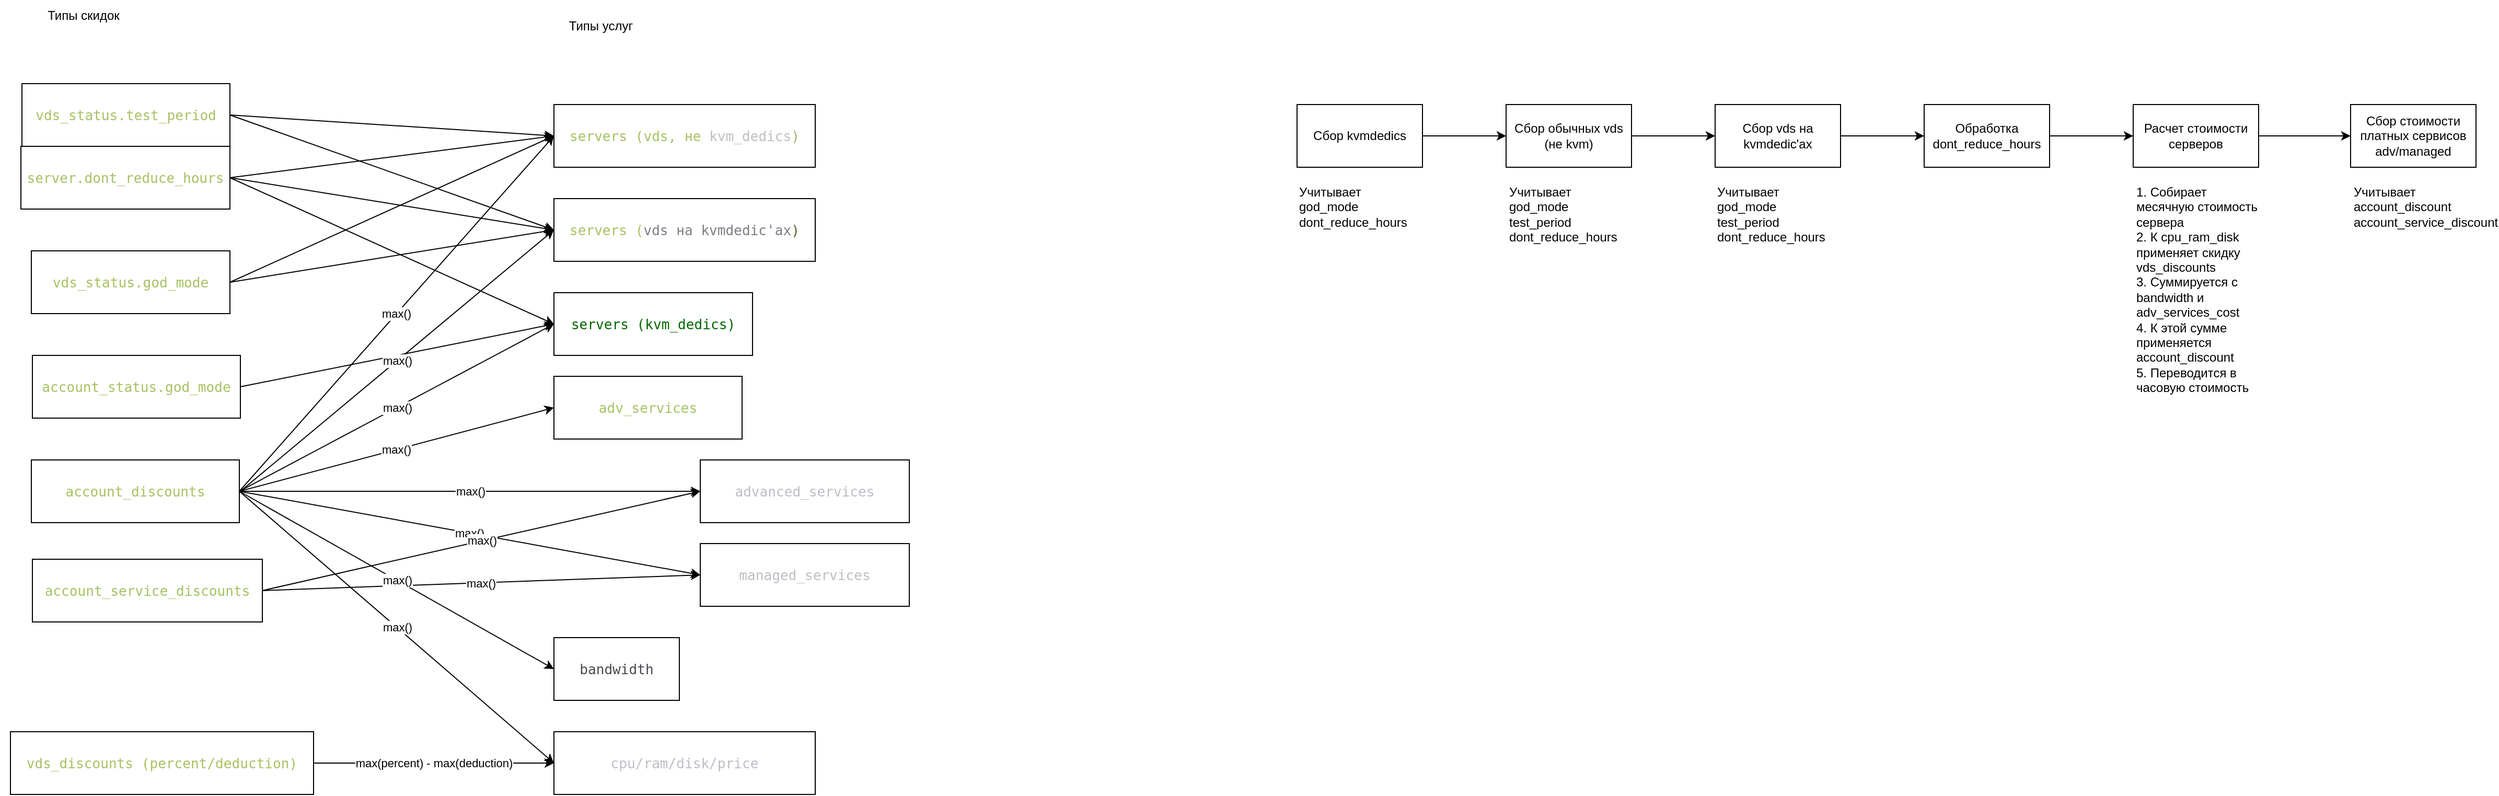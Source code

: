 <mxfile version="28.2.0">
  <diagram name="Page-1" id="M0QcTSJa4AnqrP-M_9-l">
    <mxGraphModel dx="1425" dy="806" grid="1" gridSize="10" guides="1" tooltips="1" connect="1" arrows="1" fold="1" page="1" pageScale="1" pageWidth="827" pageHeight="1169" math="0" shadow="0">
      <root>
        <mxCell id="0" />
        <mxCell id="1" parent="0" />
        <mxCell id="YOoO0fqVUcpHPqV1nyB2-1" value="Типы скидок" style="text;html=1;align=center;verticalAlign=middle;whiteSpace=wrap;rounded=0;" parent="1" vertex="1">
          <mxGeometry width="160" height="30" as="geometry" />
        </mxCell>
        <mxCell id="YOoO0fqVUcpHPqV1nyB2-2" value="&lt;pre style=&quot;caret-color: rgb(73, 74, 79); color: rgb(73, 74, 79); text-align: start; font-family: &amp;quot;JetBrains Mono&amp;quot;, monospace; font-size: 9.8pt;&quot;&gt;&lt;span style=&quot;color: rgb(165, 194, 97);&quot;&gt;vds_status.god_mode&lt;/span&gt;&lt;/pre&gt;" style="rounded=0;whiteSpace=wrap;html=1;" parent="1" vertex="1">
          <mxGeometry x="30" y="240" width="190" height="60" as="geometry" />
        </mxCell>
        <mxCell id="YOoO0fqVUcpHPqV1nyB2-3" value="&lt;div style=&quot;font-style: normal; font-variant-caps: normal; font-weight: 400; letter-spacing: normal; text-align: start; text-indent: 0px; text-transform: none; white-space: normal; word-spacing: 0px; -webkit-text-stroke-width: 0px; text-decoration: none; color: rgb(188, 190, 196);&quot;&gt;&lt;pre style=&quot;font-family: &amp;quot;JetBrains Mono&amp;quot;, monospace; font-size: 9.8pt;&quot;&gt;&lt;span style=&quot;color: rgb(165, 194, 97);&quot;&gt;vds_status.test_period&lt;/span&gt;&lt;/pre&gt;&lt;/div&gt;" style="rounded=0;whiteSpace=wrap;html=1;" parent="1" vertex="1">
          <mxGeometry x="21" y="80" width="199" height="60" as="geometry" />
        </mxCell>
        <mxCell id="YOoO0fqVUcpHPqV1nyB2-4" value="&lt;div style=&quot;text-align: start; color: rgb(188, 190, 196);&quot;&gt;&lt;pre style=&quot;font-family: &amp;quot;JetBrains Mono&amp;quot;, monospace; font-size: 9.8pt;&quot;&gt;&lt;span style=&quot;color: rgb(165, 194, 97);&quot;&gt;account_status.god_mode&lt;/span&gt;&lt;/pre&gt;&lt;/div&gt;" style="rounded=0;whiteSpace=wrap;html=1;" parent="1" vertex="1">
          <mxGeometry x="31" y="340" width="199" height="60" as="geometry" />
        </mxCell>
        <mxCell id="YOoO0fqVUcpHPqV1nyB2-5" value="Типы услуг" style="text;html=1;align=center;verticalAlign=middle;whiteSpace=wrap;rounded=0;" parent="1" vertex="1">
          <mxGeometry x="510" y="10" width="130" height="30" as="geometry" />
        </mxCell>
        <mxCell id="YOoO0fqVUcpHPqV1nyB2-6" value="&lt;div style=&quot;font-style: normal; font-variant-caps: normal; font-weight: 400; letter-spacing: normal; text-align: start; text-indent: 0px; text-transform: none; white-space: normal; word-spacing: 0px; -webkit-text-stroke-width: 0px; text-decoration: none;&quot;&gt;&lt;pre style=&quot;font-family: &amp;quot;JetBrains Mono&amp;quot;, monospace; font-size: 9.8pt;&quot;&gt;&lt;span style=&quot;color: light-dark(rgb(0, 102, 0), rgb(0, 102, 0));&quot;&gt;&lt;span style=&quot;&quot;&gt;servers (&lt;/span&gt;&lt;span style=&quot;font-size: 9.8pt; white-space: normal;&quot;&gt;kvm_dedics&lt;/span&gt;&lt;span style=&quot;font-size: 9.8pt; white-space: normal;&quot;&gt;)&lt;/span&gt;&lt;/span&gt;&lt;/pre&gt;&lt;/div&gt;" style="rounded=0;whiteSpace=wrap;html=1;labelBackgroundColor=none;" parent="1" vertex="1">
          <mxGeometry x="530" y="280" width="190" height="60" as="geometry" />
        </mxCell>
        <mxCell id="YOoO0fqVUcpHPqV1nyB2-7" value="&lt;div style=&quot;font-style: normal; font-variant-caps: normal; font-weight: 400; letter-spacing: normal; text-align: start; text-indent: 0px; text-transform: none; white-space: normal; word-spacing: 0px; -webkit-text-stroke-width: 0px; text-decoration: none; color: rgb(188, 190, 196);&quot;&gt;&lt;pre style=&quot;font-family: &amp;quot;JetBrains Mono&amp;quot;, monospace; font-size: 9.8pt;&quot;&gt;&lt;span style=&quot;color: rgb(165, 194, 97);&quot;&gt;servers (vds, не &lt;/span&gt;&lt;span style=&quot;font-size: 9.8pt; white-space: normal;&quot;&gt;kvm_dedics&lt;/span&gt;&lt;span style=&quot;color: rgb(155, 177, 105); font-size: 9.8pt; white-space: normal;&quot;&gt;)&lt;/span&gt;&lt;br&gt;&lt;/pre&gt;&lt;/div&gt;" style="rounded=0;whiteSpace=wrap;html=1;labelBackgroundColor=none;" parent="1" vertex="1">
          <mxGeometry x="530" y="100" width="250" height="60" as="geometry" />
        </mxCell>
        <mxCell id="YOoO0fqVUcpHPqV1nyB2-8" value="&lt;div style=&quot;font-style: normal; font-variant-caps: normal; font-weight: 400; letter-spacing: normal; text-align: start; text-indent: 0px; text-transform: none; white-space: normal; word-spacing: 0px; -webkit-text-stroke-width: 0px; text-decoration: none; color: rgb(188, 190, 196);&quot;&gt;&lt;pre style=&quot;font-family: &amp;quot;JetBrains Mono&amp;quot;, monospace; font-size: 9.8pt;&quot;&gt;&lt;span style=&quot;color: rgb(165, 194, 97);&quot;&gt;servers (&lt;/span&gt;&lt;span style=&quot;color: rgb(122, 126, 133); font-size: 9.8pt; white-space: normal;&quot;&gt;vds на kvmdedic&#39;ах&lt;/span&gt;&lt;span style=&quot;color: rgb(83, 102, 40); font-size: 9.8pt; white-space: normal;&quot;&gt;)&lt;/span&gt;&lt;br&gt;&lt;/pre&gt;&lt;/div&gt;" style="rounded=0;whiteSpace=wrap;html=1;labelBackgroundColor=none;" parent="1" vertex="1">
          <mxGeometry x="530" y="190" width="250" height="60" as="geometry" />
        </mxCell>
        <mxCell id="YOoO0fqVUcpHPqV1nyB2-9" value="" style="endArrow=classic;html=1;rounded=0;exitX=1;exitY=0.5;exitDx=0;exitDy=0;entryX=0;entryY=0.5;entryDx=0;entryDy=0;" parent="1" source="YOoO0fqVUcpHPqV1nyB2-4" target="YOoO0fqVUcpHPqV1nyB2-6" edge="1">
          <mxGeometry width="50" height="50" relative="1" as="geometry">
            <mxPoint x="520" y="390" as="sourcePoint" />
            <mxPoint x="570" y="340" as="targetPoint" />
          </mxGeometry>
        </mxCell>
        <mxCell id="YOoO0fqVUcpHPqV1nyB2-10" value="" style="endArrow=classic;html=1;rounded=0;exitX=1;exitY=0.5;exitDx=0;exitDy=0;entryX=0;entryY=0.5;entryDx=0;entryDy=0;" parent="1" source="YOoO0fqVUcpHPqV1nyB2-2" target="YOoO0fqVUcpHPqV1nyB2-7" edge="1">
          <mxGeometry width="50" height="50" relative="1" as="geometry">
            <mxPoint x="230" y="300" as="sourcePoint" />
            <mxPoint x="500" y="190" as="targetPoint" />
          </mxGeometry>
        </mxCell>
        <mxCell id="YOoO0fqVUcpHPqV1nyB2-11" value="" style="endArrow=classic;html=1;rounded=0;exitX=1;exitY=0.5;exitDx=0;exitDy=0;entryX=0;entryY=0.5;entryDx=0;entryDy=0;" parent="1" source="YOoO0fqVUcpHPqV1nyB2-3" target="YOoO0fqVUcpHPqV1nyB2-7" edge="1">
          <mxGeometry width="50" height="50" relative="1" as="geometry">
            <mxPoint x="240" y="310" as="sourcePoint" />
            <mxPoint x="450" y="290" as="targetPoint" />
          </mxGeometry>
        </mxCell>
        <mxCell id="YOoO0fqVUcpHPqV1nyB2-13" value="" style="endArrow=classic;html=1;rounded=0;exitX=1;exitY=0.5;exitDx=0;exitDy=0;entryX=0;entryY=0.5;entryDx=0;entryDy=0;" parent="1" source="YOoO0fqVUcpHPqV1nyB2-2" target="YOoO0fqVUcpHPqV1nyB2-8" edge="1">
          <mxGeometry width="50" height="50" relative="1" as="geometry">
            <mxPoint x="520" y="390" as="sourcePoint" />
            <mxPoint x="570" y="340" as="targetPoint" />
          </mxGeometry>
        </mxCell>
        <mxCell id="YOoO0fqVUcpHPqV1nyB2-14" value="" style="endArrow=classic;html=1;rounded=0;exitX=1;exitY=0.5;exitDx=0;exitDy=0;entryX=0;entryY=0.5;entryDx=0;entryDy=0;" parent="1" source="YOoO0fqVUcpHPqV1nyB2-3" target="YOoO0fqVUcpHPqV1nyB2-8" edge="1">
          <mxGeometry width="50" height="50" relative="1" as="geometry">
            <mxPoint x="230" y="130" as="sourcePoint" />
            <mxPoint x="500" y="280" as="targetPoint" />
          </mxGeometry>
        </mxCell>
        <mxCell id="YOoO0fqVUcpHPqV1nyB2-15" value="&lt;div style=&quot;font-style: normal; font-variant-caps: normal; font-weight: 400; letter-spacing: normal; text-align: start; text-indent: 0px; text-transform: none; white-space: normal; word-spacing: 0px; -webkit-text-stroke-width: 0px; text-decoration: none; color: rgb(188, 190, 196);&quot;&gt;&lt;pre style=&quot;font-family: &amp;quot;JetBrains Mono&amp;quot;, monospace; font-size: 9.8pt;&quot;&gt;&lt;div style=&quot;white-space: normal; color: rgb(188, 190, 196);&quot;&gt;&lt;pre style=&quot;font-family: &amp;quot;JetBrains Mono&amp;quot;, monospace; font-size: 9.8pt;&quot;&gt;&lt;span style=&quot;color: rgb(165, 194, 97);&quot;&gt;account_discounts&lt;/span&gt;&lt;/pre&gt;&lt;/div&gt;&lt;/pre&gt;&lt;/div&gt;" style="rounded=0;whiteSpace=wrap;html=1;" parent="1" vertex="1">
          <mxGeometry x="30" y="440" width="199" height="60" as="geometry" />
        </mxCell>
        <mxCell id="YOoO0fqVUcpHPqV1nyB2-16" value="max()" style="endArrow=classic;html=1;rounded=0;exitX=1;exitY=0.5;exitDx=0;exitDy=0;entryX=0;entryY=0.5;entryDx=0;entryDy=0;" parent="1" source="YOoO0fqVUcpHPqV1nyB2-15" target="YOoO0fqVUcpHPqV1nyB2-6" edge="1">
          <mxGeometry width="50" height="50" relative="1" as="geometry">
            <mxPoint x="520" y="390" as="sourcePoint" />
            <mxPoint x="500" y="110" as="targetPoint" />
          </mxGeometry>
        </mxCell>
        <mxCell id="YOoO0fqVUcpHPqV1nyB2-17" value="max()" style="endArrow=classic;html=1;rounded=0;entryX=0;entryY=0.5;entryDx=0;entryDy=0;" parent="1" target="YOoO0fqVUcpHPqV1nyB2-8" edge="1">
          <mxGeometry width="50" height="50" relative="1" as="geometry">
            <mxPoint x="230" y="470" as="sourcePoint" />
            <mxPoint x="510" y="380" as="targetPoint" />
          </mxGeometry>
        </mxCell>
        <mxCell id="YOoO0fqVUcpHPqV1nyB2-18" value="max()" style="endArrow=classic;html=1;rounded=0;entryX=0;entryY=0.5;entryDx=0;entryDy=0;exitX=1;exitY=0.5;exitDx=0;exitDy=0;" parent="1" source="YOoO0fqVUcpHPqV1nyB2-15" target="YOoO0fqVUcpHPqV1nyB2-7" edge="1">
          <mxGeometry width="50" height="50" relative="1" as="geometry">
            <mxPoint x="240" y="480" as="sourcePoint" />
            <mxPoint x="510" y="290" as="targetPoint" />
          </mxGeometry>
        </mxCell>
        <mxCell id="YOoO0fqVUcpHPqV1nyB2-19" value="&lt;div style=&quot;font-style: normal; font-variant-caps: normal; font-weight: 400; letter-spacing: normal; text-align: start; text-indent: 0px; text-transform: none; white-space: normal; word-spacing: 0px; -webkit-text-stroke-width: 0px; text-decoration: none; color: rgb(188, 190, 196);&quot;&gt;&lt;pre style=&quot;font-family: &amp;quot;JetBrains Mono&amp;quot;, monospace; font-size: 9.8pt;&quot;&gt;&lt;div style=&quot;white-space: normal; color: rgb(188, 190, 196);&quot;&gt;&lt;pre style=&quot;font-family: &amp;quot;JetBrains Mono&amp;quot;, monospace; font-size: 9.8pt;&quot;&gt;&lt;span style=&quot;color: rgb(165, 194, 97);&quot;&gt;server.dont_reduce_hours&lt;/span&gt;&lt;/pre&gt;&lt;/div&gt;&lt;/pre&gt;&lt;/div&gt;" style="rounded=0;whiteSpace=wrap;html=1;labelBackgroundColor=none;" parent="1" vertex="1">
          <mxGeometry x="20" y="140" width="200" height="60" as="geometry" />
        </mxCell>
        <mxCell id="YOoO0fqVUcpHPqV1nyB2-21" value="" style="endArrow=classic;html=1;rounded=0;exitX=1;exitY=0.5;exitDx=0;exitDy=0;entryX=0;entryY=0.5;entryDx=0;entryDy=0;" parent="1" source="YOoO0fqVUcpHPqV1nyB2-19" target="YOoO0fqVUcpHPqV1nyB2-7" edge="1">
          <mxGeometry width="50" height="50" relative="1" as="geometry">
            <mxPoint x="520" y="410" as="sourcePoint" />
            <mxPoint x="570" y="360" as="targetPoint" />
          </mxGeometry>
        </mxCell>
        <mxCell id="YOoO0fqVUcpHPqV1nyB2-22" value="" style="endArrow=classic;html=1;rounded=0;exitX=1;exitY=0.5;exitDx=0;exitDy=0;entryX=0;entryY=0.5;entryDx=0;entryDy=0;" parent="1" source="YOoO0fqVUcpHPqV1nyB2-19" target="YOoO0fqVUcpHPqV1nyB2-8" edge="1">
          <mxGeometry width="50" height="50" relative="1" as="geometry">
            <mxPoint x="240" y="120" as="sourcePoint" />
            <mxPoint x="510" y="200" as="targetPoint" />
          </mxGeometry>
        </mxCell>
        <mxCell id="YOoO0fqVUcpHPqV1nyB2-23" value="" style="endArrow=classic;html=1;rounded=0;exitX=1;exitY=0.5;exitDx=0;exitDy=0;entryX=0;entryY=0.5;entryDx=0;entryDy=0;" parent="1" source="YOoO0fqVUcpHPqV1nyB2-19" target="YOoO0fqVUcpHPqV1nyB2-6" edge="1">
          <mxGeometry width="50" height="50" relative="1" as="geometry">
            <mxPoint x="240" y="120" as="sourcePoint" />
            <mxPoint x="510" y="290" as="targetPoint" />
          </mxGeometry>
        </mxCell>
        <mxCell id="YOoO0fqVUcpHPqV1nyB2-24" value="&lt;div style=&quot;text-align: start; color: rgb(188, 190, 196);&quot;&gt;&lt;pre style=&quot;font-family: &amp;quot;JetBrains Mono&amp;quot;, monospace; font-size: 9.8pt;&quot;&gt;&lt;span style=&quot;background-color: light-dark(#ffffff, var(--ge-dark-color, #121212));&quot;&gt;advanced_services&lt;/span&gt;&lt;/pre&gt;&lt;/div&gt;" style="rounded=0;whiteSpace=wrap;html=1;" parent="1" vertex="1">
          <mxGeometry x="670" y="440" width="200" height="60" as="geometry" />
        </mxCell>
        <mxCell id="YOoO0fqVUcpHPqV1nyB2-25" value="&lt;div style=&quot;text-align: start; color: rgb(188, 190, 196);&quot;&gt;&lt;pre style=&quot;font-family: &amp;quot;JetBrains Mono&amp;quot;, monospace; font-size: 9.8pt;&quot;&gt;&lt;div style=&quot;white-space: normal; color: rgb(188, 190, 196);&quot;&gt;&lt;pre style=&quot;font-family: &amp;quot;JetBrains Mono&amp;quot;, monospace; font-size: 9.8pt;&quot;&gt;&lt;span&gt;managed_services&lt;/span&gt;&lt;/pre&gt;&lt;/div&gt;&lt;/pre&gt;&lt;/div&gt;" style="rounded=0;whiteSpace=wrap;html=1;" parent="1" vertex="1">
          <mxGeometry x="670" y="520" width="200" height="60" as="geometry" />
        </mxCell>
        <mxCell id="YOoO0fqVUcpHPqV1nyB2-26" value="&lt;div style=&quot;text-align: start; color: rgb(188, 190, 196);&quot;&gt;&lt;pre style=&quot;font-family: &amp;quot;JetBrains Mono&amp;quot;, monospace; font-size: 9.8pt;&quot;&gt;&lt;span style=&quot;color: rgb(165, 194, 97);&quot;&gt;account_service_discounts&lt;br&gt;&lt;/span&gt;&lt;/pre&gt;&lt;/div&gt;" style="rounded=0;whiteSpace=wrap;html=1;labelBackgroundColor=none;" parent="1" vertex="1">
          <mxGeometry x="31" y="535" width="220" height="60" as="geometry" />
        </mxCell>
        <mxCell id="YOoO0fqVUcpHPqV1nyB2-27" value="max()" style="endArrow=classic;html=1;rounded=0;exitX=1;exitY=0.5;exitDx=0;exitDy=0;entryX=0;entryY=0.5;entryDx=0;entryDy=0;" parent="1" source="YOoO0fqVUcpHPqV1nyB2-15" target="YOoO0fqVUcpHPqV1nyB2-24" edge="1">
          <mxGeometry width="50" height="50" relative="1" as="geometry">
            <mxPoint x="239" y="480" as="sourcePoint" />
            <mxPoint x="510" y="380" as="targetPoint" />
          </mxGeometry>
        </mxCell>
        <mxCell id="YOoO0fqVUcpHPqV1nyB2-28" value="max()" style="endArrow=classic;html=1;rounded=0;exitX=1;exitY=0.5;exitDx=0;exitDy=0;entryX=0;entryY=0.5;entryDx=0;entryDy=0;" parent="1" source="YOoO0fqVUcpHPqV1nyB2-15" target="YOoO0fqVUcpHPqV1nyB2-25" edge="1">
          <mxGeometry width="50" height="50" relative="1" as="geometry">
            <mxPoint x="239" y="480" as="sourcePoint" />
            <mxPoint x="510" y="600" as="targetPoint" />
          </mxGeometry>
        </mxCell>
        <mxCell id="YOoO0fqVUcpHPqV1nyB2-29" value="max()" style="endArrow=classic;html=1;rounded=0;exitX=1;exitY=0.5;exitDx=0;exitDy=0;entryX=0;entryY=0.5;entryDx=0;entryDy=0;" parent="1" source="YOoO0fqVUcpHPqV1nyB2-26" target="YOoO0fqVUcpHPqV1nyB2-25" edge="1">
          <mxGeometry width="50" height="50" relative="1" as="geometry">
            <mxPoint x="239" y="480" as="sourcePoint" />
            <mxPoint x="510" y="680" as="targetPoint" />
          </mxGeometry>
        </mxCell>
        <mxCell id="YOoO0fqVUcpHPqV1nyB2-30" value="max()" style="endArrow=classic;html=1;rounded=0;exitX=1;exitY=0.5;exitDx=0;exitDy=0;entryX=0;entryY=0.5;entryDx=0;entryDy=0;" parent="1" source="YOoO0fqVUcpHPqV1nyB2-26" target="YOoO0fqVUcpHPqV1nyB2-24" edge="1">
          <mxGeometry width="50" height="50" relative="1" as="geometry">
            <mxPoint x="250" y="615" as="sourcePoint" />
            <mxPoint x="510" y="680" as="targetPoint" />
          </mxGeometry>
        </mxCell>
        <mxCell id="YOoO0fqVUcpHPqV1nyB2-31" value="&lt;div style=&quot;text-align: start; color: rgb(188, 190, 196);&quot;&gt;&lt;pre style=&quot;font-family: &amp;quot;JetBrains Mono&amp;quot;, monospace; font-size: 9.8pt;&quot;&gt;&lt;span style=&quot;color: rgb(165, 194, 97);&quot;&gt;adv_services&lt;/span&gt;&lt;/pre&gt;&lt;/div&gt;" style="rounded=0;whiteSpace=wrap;html=1;labelBackgroundColor=default;" parent="1" vertex="1">
          <mxGeometry x="530" y="360" width="180" height="60" as="geometry" />
        </mxCell>
        <mxCell id="YOoO0fqVUcpHPqV1nyB2-32" value="max()" style="endArrow=classic;html=1;rounded=0;exitX=1;exitY=0.5;exitDx=0;exitDy=0;entryX=0;entryY=0.5;entryDx=0;entryDy=0;" parent="1" source="YOoO0fqVUcpHPqV1nyB2-15" target="YOoO0fqVUcpHPqV1nyB2-31" edge="1">
          <mxGeometry width="50" height="50" relative="1" as="geometry">
            <mxPoint x="410" y="380" as="sourcePoint" />
            <mxPoint x="460" y="330" as="targetPoint" />
          </mxGeometry>
        </mxCell>
        <mxCell id="YOoO0fqVUcpHPqV1nyB2-33" value="&lt;div style=&quot;text-align: start; color: rgb(188, 190, 196);&quot;&gt;&lt;pre style=&quot;font-family: &amp;quot;JetBrains Mono&amp;quot;, monospace; font-size: 9.8pt;&quot;&gt;cpu/ram/disk/price&lt;/pre&gt;&lt;/div&gt;" style="rounded=0;whiteSpace=wrap;html=1;labelBackgroundColor=none;" parent="1" vertex="1">
          <mxGeometry x="530" y="700" width="250" height="60" as="geometry" />
        </mxCell>
        <mxCell id="YOoO0fqVUcpHPqV1nyB2-34" value="&lt;div style=&quot;font-style: normal; font-variant-caps: normal; font-weight: 400; letter-spacing: normal; text-align: start; text-indent: 0px; text-transform: none; white-space: normal; word-spacing: 0px; -webkit-text-stroke-width: 0px; text-decoration: none; color: rgb(188, 190, 196);&quot;&gt;&lt;pre style=&quot;font-family: &amp;quot;JetBrains Mono&amp;quot;, monospace; font-size: 9.8pt;&quot;&gt;&lt;span style=&quot;color: rgb(165, 194, 97);&quot;&gt;vds_discounts (percent/deduction)&lt;/span&gt;&lt;/pre&gt;&lt;/div&gt;" style="rounded=0;whiteSpace=wrap;html=1;labelBackgroundColor=none;" parent="1" vertex="1">
          <mxGeometry x="10" y="700" width="290" height="60" as="geometry" />
        </mxCell>
        <mxCell id="YOoO0fqVUcpHPqV1nyB2-35" value="&lt;pre style=&quot;caret-color: rgb(73, 74, 79); color: rgb(73, 74, 79); text-align: start; font-family: &amp;quot;JetBrains Mono&amp;quot;, monospace; font-size: 9.8pt;&quot;&gt;bandwidth&lt;/pre&gt;" style="rounded=0;whiteSpace=wrap;html=1;" parent="1" vertex="1">
          <mxGeometry x="530" y="610" width="120" height="60" as="geometry" />
        </mxCell>
        <mxCell id="YOoO0fqVUcpHPqV1nyB2-36" value="max()" style="endArrow=classic;html=1;rounded=0;exitX=1;exitY=0.5;exitDx=0;exitDy=0;entryX=0;entryY=0.5;entryDx=0;entryDy=0;" parent="1" source="YOoO0fqVUcpHPqV1nyB2-15" target="YOoO0fqVUcpHPqV1nyB2-35" edge="1">
          <mxGeometry width="50" height="50" relative="1" as="geometry">
            <mxPoint x="540" y="580" as="sourcePoint" />
            <mxPoint x="590" y="530" as="targetPoint" />
          </mxGeometry>
        </mxCell>
        <mxCell id="YOoO0fqVUcpHPqV1nyB2-37" value="max(percent) - max(deduction)" style="endArrow=classic;html=1;rounded=0;exitX=1;exitY=0.5;exitDx=0;exitDy=0;" parent="1" source="YOoO0fqVUcpHPqV1nyB2-34" target="YOoO0fqVUcpHPqV1nyB2-33" edge="1">
          <mxGeometry width="50" height="50" relative="1" as="geometry">
            <mxPoint x="540" y="580" as="sourcePoint" />
            <mxPoint x="590" y="530" as="targetPoint" />
          </mxGeometry>
        </mxCell>
        <mxCell id="YOoO0fqVUcpHPqV1nyB2-38" value="max()" style="endArrow=classic;html=1;rounded=0;exitX=1;exitY=0.5;exitDx=0;exitDy=0;entryX=0;entryY=0.5;entryDx=0;entryDy=0;" parent="1" source="YOoO0fqVUcpHPqV1nyB2-15" target="YOoO0fqVUcpHPqV1nyB2-33" edge="1">
          <mxGeometry width="50" height="50" relative="1" as="geometry">
            <mxPoint x="570" y="770" as="sourcePoint" />
            <mxPoint x="620" y="720" as="targetPoint" />
          </mxGeometry>
        </mxCell>
        <mxCell id="iUsb0EoKmCGG9S1A1PEY-3" value="" style="edgeStyle=orthogonalEdgeStyle;rounded=0;orthogonalLoop=1;jettySize=auto;html=1;" edge="1" parent="1" source="iUsb0EoKmCGG9S1A1PEY-1" target="iUsb0EoKmCGG9S1A1PEY-2">
          <mxGeometry relative="1" as="geometry" />
        </mxCell>
        <mxCell id="iUsb0EoKmCGG9S1A1PEY-1" value="Сбор kvmdedics" style="rounded=0;whiteSpace=wrap;html=1;" vertex="1" parent="1">
          <mxGeometry x="1241" y="100" width="120" height="60" as="geometry" />
        </mxCell>
        <mxCell id="iUsb0EoKmCGG9S1A1PEY-5" value="" style="edgeStyle=orthogonalEdgeStyle;rounded=0;orthogonalLoop=1;jettySize=auto;html=1;" edge="1" parent="1" source="iUsb0EoKmCGG9S1A1PEY-2" target="iUsb0EoKmCGG9S1A1PEY-4">
          <mxGeometry relative="1" as="geometry" />
        </mxCell>
        <mxCell id="iUsb0EoKmCGG9S1A1PEY-2" value="Сбор обычных vds (не kvm)" style="whiteSpace=wrap;html=1;rounded=0;" vertex="1" parent="1">
          <mxGeometry x="1441" y="100" width="120" height="60" as="geometry" />
        </mxCell>
        <mxCell id="iUsb0EoKmCGG9S1A1PEY-11" value="" style="edgeStyle=orthogonalEdgeStyle;rounded=0;orthogonalLoop=1;jettySize=auto;html=1;" edge="1" parent="1" source="iUsb0EoKmCGG9S1A1PEY-4" target="iUsb0EoKmCGG9S1A1PEY-10">
          <mxGeometry relative="1" as="geometry" />
        </mxCell>
        <mxCell id="iUsb0EoKmCGG9S1A1PEY-4" value="Сбор vds на kvmdedic&#39;ах" style="whiteSpace=wrap;html=1;rounded=0;" vertex="1" parent="1">
          <mxGeometry x="1641" y="100" width="120" height="60" as="geometry" />
        </mxCell>
        <mxCell id="iUsb0EoKmCGG9S1A1PEY-7" value="Учитывает god_mode&lt;div&gt;dont_reduce_hours&lt;/div&gt;" style="text;html=1;align=left;verticalAlign=top;whiteSpace=wrap;rounded=0;" vertex="1" parent="1">
          <mxGeometry x="1241" y="170" width="119" height="150" as="geometry" />
        </mxCell>
        <mxCell id="iUsb0EoKmCGG9S1A1PEY-8" value="Учитывает god_mode&lt;div&gt;test_period&lt;/div&gt;&lt;div&gt;dont_reduce_hours&lt;br&gt;&lt;/div&gt;" style="text;html=1;align=left;verticalAlign=top;whiteSpace=wrap;rounded=0;" vertex="1" parent="1">
          <mxGeometry x="1442" y="170" width="119" height="150" as="geometry" />
        </mxCell>
        <mxCell id="iUsb0EoKmCGG9S1A1PEY-9" value="Учитывает god_mode&lt;div&gt;test_period&lt;/div&gt;&lt;div&gt;dont_reduce_hours&lt;br&gt;&lt;/div&gt;" style="text;html=1;align=left;verticalAlign=top;whiteSpace=wrap;rounded=0;" vertex="1" parent="1">
          <mxGeometry x="1641" y="170" width="119" height="150" as="geometry" />
        </mxCell>
        <mxCell id="iUsb0EoKmCGG9S1A1PEY-16" value="" style="edgeStyle=orthogonalEdgeStyle;rounded=0;orthogonalLoop=1;jettySize=auto;html=1;" edge="1" parent="1" source="iUsb0EoKmCGG9S1A1PEY-10" target="iUsb0EoKmCGG9S1A1PEY-15">
          <mxGeometry relative="1" as="geometry" />
        </mxCell>
        <mxCell id="iUsb0EoKmCGG9S1A1PEY-10" value="Обработка&lt;div&gt;&lt;span style=&quot;text-align: left;&quot;&gt;dont_reduce_hours&lt;/span&gt;&lt;/div&gt;" style="whiteSpace=wrap;html=1;rounded=0;" vertex="1" parent="1">
          <mxGeometry x="1841" y="100" width="120" height="60" as="geometry" />
        </mxCell>
        <mxCell id="iUsb0EoKmCGG9S1A1PEY-12" value="Сбор стоимости платных сервисов&lt;div&gt;adv/managed&lt;/div&gt;" style="whiteSpace=wrap;html=1;rounded=0;" vertex="1" parent="1">
          <mxGeometry x="2249" y="100" width="120" height="60" as="geometry" />
        </mxCell>
        <mxCell id="iUsb0EoKmCGG9S1A1PEY-14" value="Учитывает account_discount&lt;div&gt;account_service_discount&lt;/div&gt;" style="text;html=1;align=left;verticalAlign=top;whiteSpace=wrap;rounded=0;" vertex="1" parent="1">
          <mxGeometry x="2250" y="170" width="119" height="50" as="geometry" />
        </mxCell>
        <mxCell id="iUsb0EoKmCGG9S1A1PEY-17" value="" style="edgeStyle=orthogonalEdgeStyle;rounded=0;orthogonalLoop=1;jettySize=auto;html=1;" edge="1" parent="1" source="iUsb0EoKmCGG9S1A1PEY-15" target="iUsb0EoKmCGG9S1A1PEY-12">
          <mxGeometry relative="1" as="geometry" />
        </mxCell>
        <mxCell id="iUsb0EoKmCGG9S1A1PEY-15" value="Расчет стоимости серверов" style="whiteSpace=wrap;html=1;rounded=0;" vertex="1" parent="1">
          <mxGeometry x="2041" y="100" width="120" height="60" as="geometry" />
        </mxCell>
        <mxCell id="iUsb0EoKmCGG9S1A1PEY-18" value="1. Собирает месячную стоимость сервера&lt;div&gt;2. К cpu_ram_disk применяет скидку vds_discounts&lt;/div&gt;&lt;div&gt;3. Суммируется с bandwidth и adv_services_cost&lt;/div&gt;&lt;div&gt;4. К этой сумме применяется account_discount&lt;/div&gt;&lt;div&gt;5. Переводится в часовую стоимость&lt;/div&gt;" style="text;html=1;align=left;verticalAlign=top;whiteSpace=wrap;rounded=0;" vertex="1" parent="1">
          <mxGeometry x="2042" y="170" width="119" height="210" as="geometry" />
        </mxCell>
      </root>
    </mxGraphModel>
  </diagram>
</mxfile>
